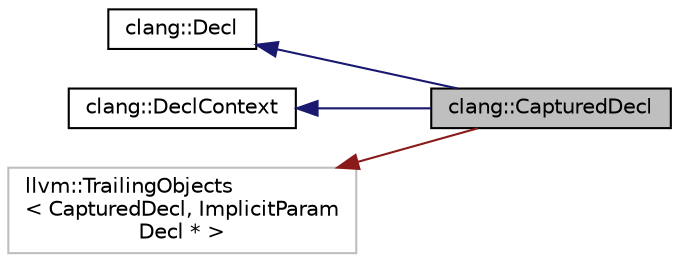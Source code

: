 digraph "clang::CapturedDecl"
{
 // LATEX_PDF_SIZE
  bgcolor="transparent";
  edge [fontname="Helvetica",fontsize="10",labelfontname="Helvetica",labelfontsize="10"];
  node [fontname="Helvetica",fontsize="10",shape=record];
  rankdir="LR";
  Node1 [label="clang::CapturedDecl",height=0.2,width=0.4,color="black", fillcolor="grey75", style="filled", fontcolor="black",tooltip="Represents the body of a CapturedStmt, and serves as its DeclContext."];
  Node2 -> Node1 [dir="back",color="midnightblue",fontsize="10",style="solid",fontname="Helvetica"];
  Node2 [label="clang::Decl",height=0.2,width=0.4,color="black",URL="$classclang_1_1Decl.html",tooltip="Decl - This represents one declaration (or definition), e.g."];
  Node3 -> Node1 [dir="back",color="midnightblue",fontsize="10",style="solid",fontname="Helvetica"];
  Node3 [label="clang::DeclContext",height=0.2,width=0.4,color="black",URL="$classclang_1_1DeclContext.html",tooltip="DeclContext - This is used only as base class of specific decl types that can act as declaration cont..."];
  Node4 -> Node1 [dir="back",color="firebrick4",fontsize="10",style="solid",fontname="Helvetica"];
  Node4 [label="llvm::TrailingObjects\l\< CapturedDecl, ImplicitParam\lDecl * \>",height=0.2,width=0.4,color="grey75",tooltip=" "];
}

